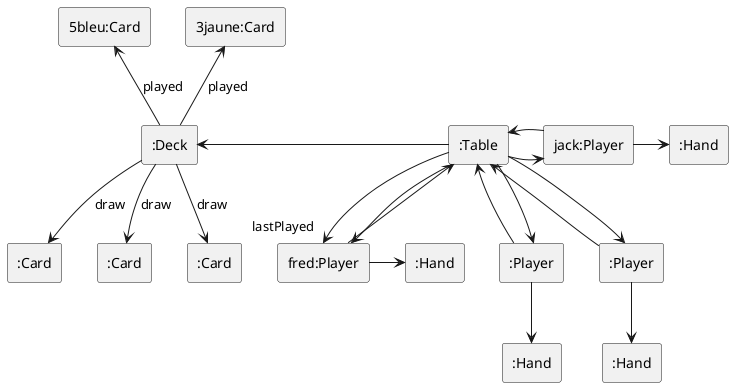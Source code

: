 @startuml
skinparam linestyle ortho
rectangle "jack:Player" as p1
rectangle "fred:Player" as p2
rectangle ":Player" as p3
rectangle ":Player" as p4

rectangle ":Table" as table
rectangle ":Hand" as h1
rectangle ":Hand" as h2
rectangle ":Hand" as h3
rectangle ":Hand" as h4

rectangle "3jaune:Card" as c1
rectangle "5bleu:Card" as c2
rectangle ":Card" as c3
rectangle ":Card" as c4
rectangle ":Card" as c5

rectangle ":Deck" as deck

p1 -> h1
p2 -> h2
p3 --> h3
p4 --> h4

table -right-> p1
table -left-> p2
table --> p3
table --> p4
table --> "lastPlayed" p2

table <- p1
table <- p2
table <- p3
table <- p4

deck <- table
deck -up-> c1 : played
deck -up-> c2 : played
deck --> c3 : draw
deck --> c4 : draw
deck --> c5 : draw


@enduml